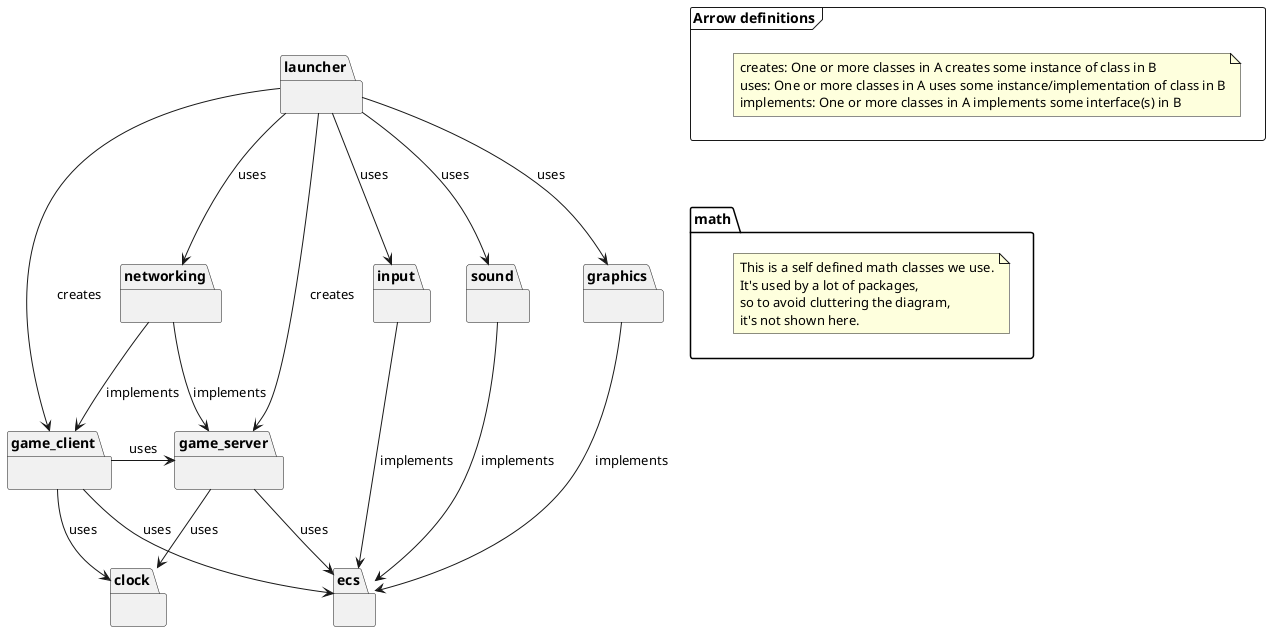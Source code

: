 @startuml

frame "Arrow definitions" {
    note "creates: One or more classes in A creates some instance of class in B\nuses: One or more classes in A uses some instance/implementation of class in B\nimplements: One or more classes in A implements some interface(s) in B" as definitionNote
}

package "clock" {

}

package "ecs" {

}

package "game_client" {
    
}

package "game_server" {

}

package "graphics" {
    
}

package "input" {
    
}

package "launcher" {
    
}

package "math" {
    note "This is a self defined math classes we use.\nIt's used by a lot of packages,\nso to avoid cluttering the diagram,\nit's not shown here." as mathNote
}

package "networking" {
    
}

package "sound" {
    
}

math -[hidden]up-> "Arrow definitions"

launcher --> game_client : creates
launcher --> game_server : creates

launcher --> input : uses
launcher --> graphics : uses
launcher --> sound : uses
launcher --> networking : uses

graphics --> ecs : implements
input --> ecs : implements
sound --> ecs : implements

networking --> game_client : implements
networking --> game_server : implements

game_client -down-> ecs : uses
game_server -down-> ecs : uses

game_server --> clock : uses
game_client --> clock : uses

game_client -right-> game_server : uses

@enduml
